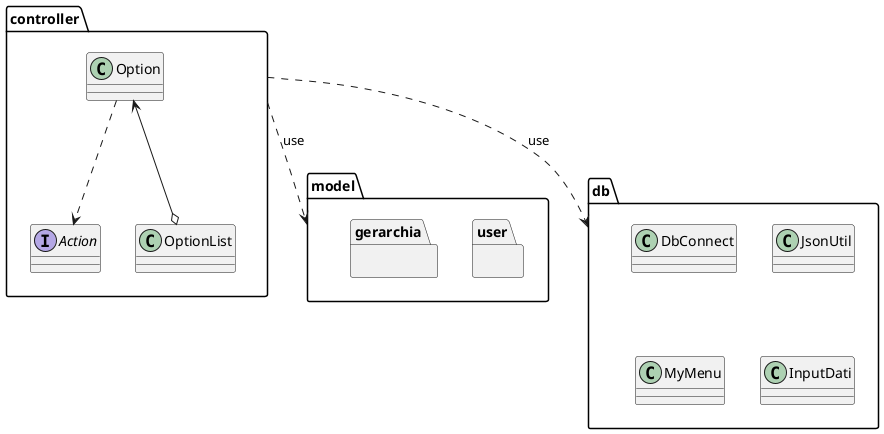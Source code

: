 @startuml package

package controller{
    interface Action{}
    class Option{}
    class OptionList{}
    Option <--o OptionList
    Option ..> Action
}

package model{
    package user {}
    package gerarchia{}
}
package db{
    class DbConnect {}
    class JsonUtil{}
    class MyMenu{}
    class InputDati{}
}

controller ..> model: use
controller ..> db: use


@enduml